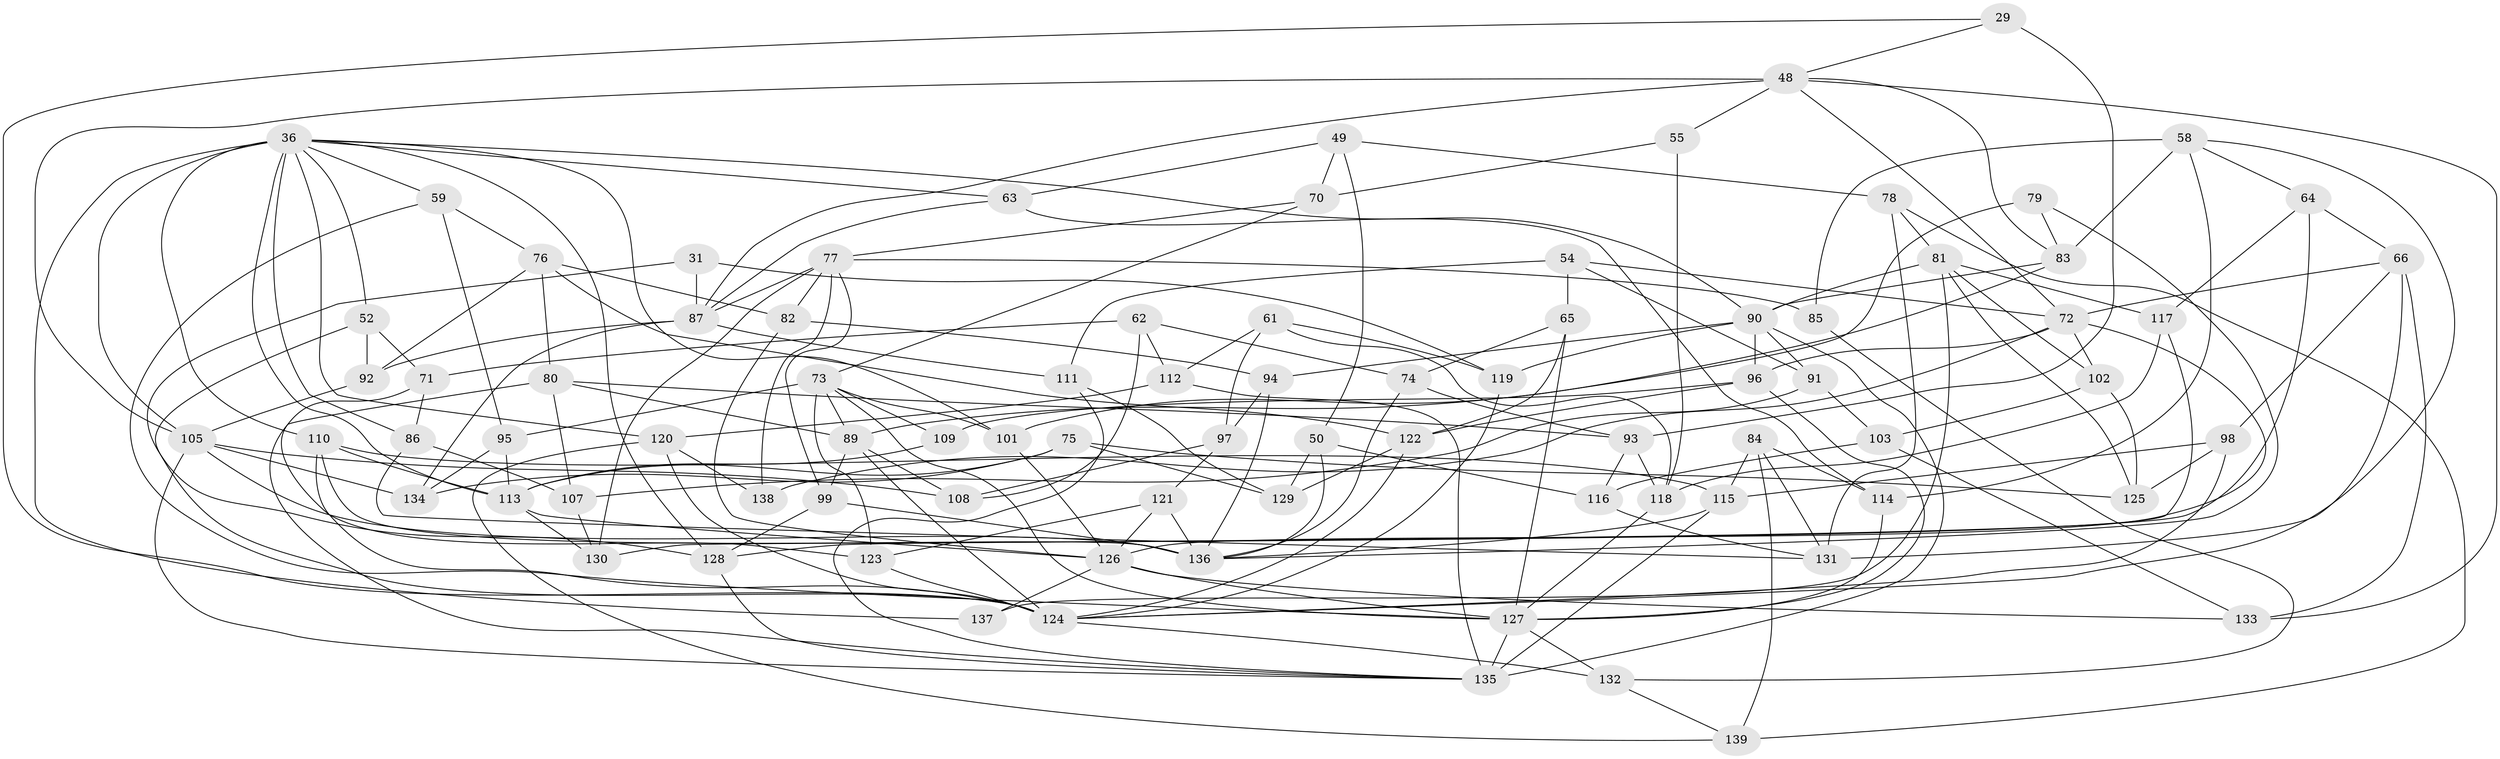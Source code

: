 // original degree distribution, {4: 1.0}
// Generated by graph-tools (version 1.1) at 2025/01/03/04/25 22:01:25]
// undirected, 83 vertices, 200 edges
graph export_dot {
graph [start="1"]
  node [color=gray90,style=filled];
  29;
  31;
  36 [super="+19+16"];
  48 [super="+4+25"];
  49;
  50;
  52;
  54;
  55;
  58 [super="+2"];
  59;
  61;
  62;
  63;
  64;
  65;
  66 [super="+43"];
  70;
  71;
  72 [super="+10+23"];
  73 [super="+24+51"];
  74;
  75;
  76 [super="+20"];
  77 [super="+35+69"];
  78;
  79;
  80 [super="+11"];
  81 [super="+47"];
  82;
  83 [super="+57"];
  84;
  85;
  86;
  87 [super="+68"];
  89 [super="+27+60"];
  90 [super="+88"];
  91;
  92;
  93 [super="+12"];
  94;
  95;
  96 [super="+15"];
  97;
  98;
  99 [super="+42"];
  101;
  102;
  103;
  105 [super="+8+33"];
  107;
  108;
  109;
  110 [super="+14"];
  111;
  112;
  113 [super="+7+21"];
  114;
  115 [super="+45"];
  116;
  117;
  118 [super="+1"];
  119;
  120 [super="+53"];
  121;
  122 [super="+104"];
  123;
  124 [super="+32+56"];
  125;
  126 [super="+26+67"];
  127 [super="+106"];
  128 [super="+9"];
  129;
  130;
  131 [super="+44"];
  132;
  133;
  134;
  135 [super="+39"];
  136 [super="+18+38+37"];
  137 [super="+100"];
  138;
  139;
  29 -- 93 [weight=2];
  29 -- 48;
  29 -- 124;
  31 -- 128 [weight=2];
  31 -- 119;
  31 -- 87;
  36 -- 113;
  36 -- 86;
  36 -- 128;
  36 -- 101;
  36 -- 137 [weight=3];
  36 -- 90;
  36 -- 59;
  36 -- 105;
  36 -- 52;
  36 -- 120;
  36 -- 110;
  36 -- 63;
  48 -- 133;
  48 -- 55;
  48 -- 83;
  48 -- 105 [weight=2];
  48 -- 87;
  48 -- 72;
  49 -- 78;
  49 -- 63;
  49 -- 70;
  49 -- 50;
  50 -- 116;
  50 -- 129;
  50 -- 136;
  52 -- 71;
  52 -- 92;
  52 -- 124;
  54 -- 91;
  54 -- 72;
  54 -- 65;
  54 -- 111;
  55 -- 70;
  55 -- 118 [weight=2];
  58 -- 85 [weight=2];
  58 -- 83;
  58 -- 64;
  58 -- 114;
  58 -- 124;
  59 -- 76;
  59 -- 127;
  59 -- 95;
  61 -- 97;
  61 -- 112;
  61 -- 118;
  61 -- 119;
  62 -- 71;
  62 -- 108;
  62 -- 74;
  62 -- 112;
  63 -- 114;
  63 -- 87;
  64 -- 66;
  64 -- 117;
  64 -- 128;
  65 -- 122;
  65 -- 74;
  65 -- 127;
  66 -- 98;
  66 -- 131 [weight=2];
  66 -- 72;
  66 -- 133;
  70 -- 73;
  70 -- 77;
  71 -- 86;
  71 -- 123;
  72 -- 96;
  72 -- 102;
  72 -- 138;
  72 -- 126 [weight=2];
  73 -- 123;
  73 -- 95;
  73 -- 109;
  73 -- 101;
  73 -- 89 [weight=2];
  73 -- 127;
  74 -- 93;
  74 -- 136;
  75 -- 129;
  75 -- 125;
  75 -- 134;
  75 -- 113;
  76 -- 80 [weight=2];
  76 -- 82;
  76 -- 92;
  76 -- 122;
  77 -- 82;
  77 -- 138;
  77 -- 99;
  77 -- 85;
  77 -- 130;
  77 -- 87 [weight=2];
  78 -- 139;
  78 -- 131;
  78 -- 81;
  79 -- 83 [weight=2];
  79 -- 136;
  79 -- 101;
  80 -- 107;
  80 -- 93;
  80 -- 89;
  80 -- 135;
  81 -- 117;
  81 -- 102;
  81 -- 90;
  81 -- 137;
  81 -- 125;
  82 -- 94;
  82 -- 126;
  83 -- 90;
  83 -- 89;
  84 -- 139;
  84 -- 114;
  84 -- 115;
  84 -- 131;
  85 -- 132;
  86 -- 107;
  86 -- 131;
  87 -- 111;
  87 -- 134;
  87 -- 92;
  89 -- 108;
  89 -- 99 [weight=2];
  89 -- 124;
  90 -- 96;
  90 -- 119;
  90 -- 91;
  90 -- 94;
  90 -- 135;
  91 -- 103;
  91 -- 107;
  92 -- 105;
  93 -- 118;
  93 -- 116;
  94 -- 136;
  94 -- 97;
  95 -- 134;
  95 -- 113;
  96 -- 109 [weight=2];
  96 -- 122;
  96 -- 127;
  97 -- 121;
  97 -- 108;
  98 -- 125;
  98 -- 124;
  98 -- 115;
  99 -- 128;
  99 -- 136 [weight=2];
  101 -- 126;
  102 -- 125;
  102 -- 103;
  103 -- 133;
  103 -- 116;
  105 -- 136;
  105 -- 108;
  105 -- 134;
  105 -- 135;
  107 -- 130;
  109 -- 113;
  110 -- 113 [weight=2];
  110 -- 136;
  110 -- 124;
  110 -- 115;
  111 -- 129;
  111 -- 135;
  112 -- 120;
  112 -- 135;
  113 -- 130;
  113 -- 126;
  114 -- 127;
  115 -- 135 [weight=2];
  115 -- 136;
  116 -- 131;
  117 -- 130;
  117 -- 118;
  118 -- 127;
  119 -- 124;
  120 -- 138 [weight=2];
  120 -- 139;
  120 -- 124;
  121 -- 123;
  121 -- 136;
  121 -- 126;
  122 -- 129;
  122 -- 124 [weight=2];
  123 -- 124;
  124 -- 132;
  126 -- 137 [weight=2];
  126 -- 133;
  126 -- 127;
  127 -- 135 [weight=2];
  127 -- 132;
  128 -- 135;
  132 -- 139;
}
